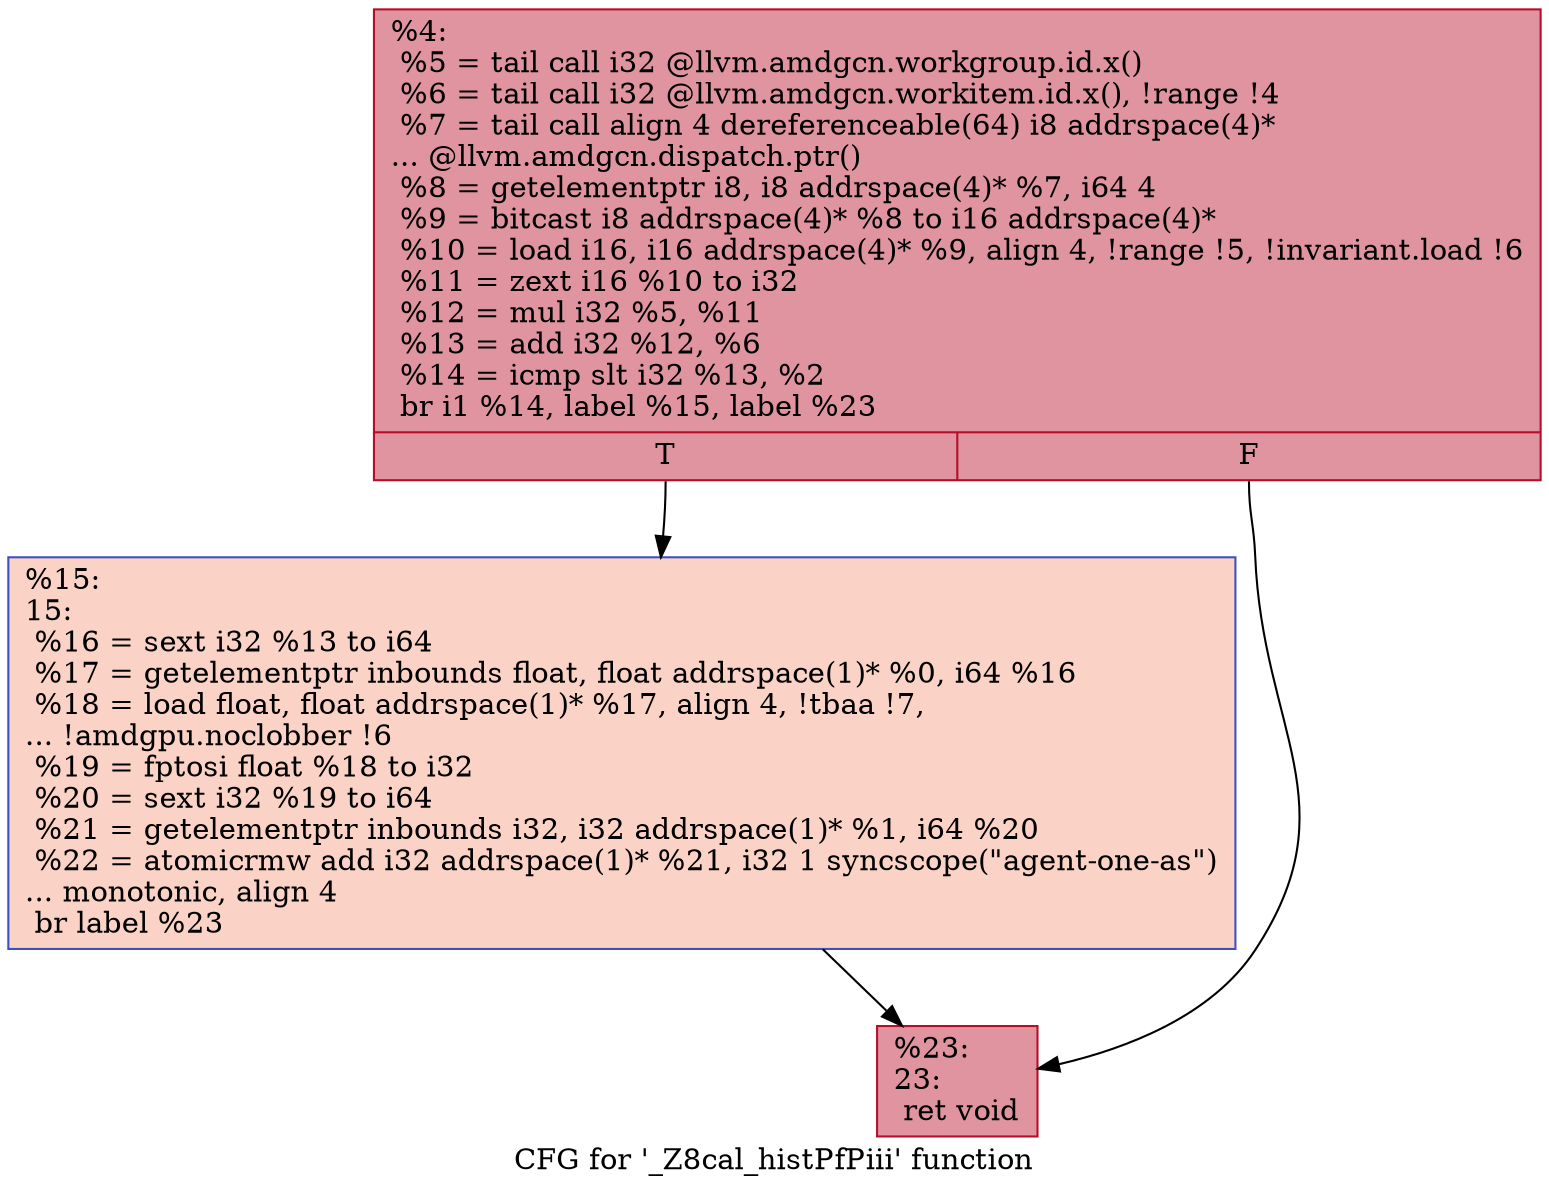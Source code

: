 digraph "CFG for '_Z8cal_histPfPiii' function" {
	label="CFG for '_Z8cal_histPfPiii' function";

	Node0x489e030 [shape=record,color="#b70d28ff", style=filled, fillcolor="#b70d2870",label="{%4:\l  %5 = tail call i32 @llvm.amdgcn.workgroup.id.x()\l  %6 = tail call i32 @llvm.amdgcn.workitem.id.x(), !range !4\l  %7 = tail call align 4 dereferenceable(64) i8 addrspace(4)*\l... @llvm.amdgcn.dispatch.ptr()\l  %8 = getelementptr i8, i8 addrspace(4)* %7, i64 4\l  %9 = bitcast i8 addrspace(4)* %8 to i16 addrspace(4)*\l  %10 = load i16, i16 addrspace(4)* %9, align 4, !range !5, !invariant.load !6\l  %11 = zext i16 %10 to i32\l  %12 = mul i32 %5, %11\l  %13 = add i32 %12, %6\l  %14 = icmp slt i32 %13, %2\l  br i1 %14, label %15, label %23\l|{<s0>T|<s1>F}}"];
	Node0x489e030:s0 -> Node0x489e080;
	Node0x489e030:s1 -> Node0x489ffc0;
	Node0x489e080 [shape=record,color="#3d50c3ff", style=filled, fillcolor="#f59c7d70",label="{%15:\l15:                                               \l  %16 = sext i32 %13 to i64\l  %17 = getelementptr inbounds float, float addrspace(1)* %0, i64 %16\l  %18 = load float, float addrspace(1)* %17, align 4, !tbaa !7,\l... !amdgpu.noclobber !6\l  %19 = fptosi float %18 to i32\l  %20 = sext i32 %19 to i64\l  %21 = getelementptr inbounds i32, i32 addrspace(1)* %1, i64 %20\l  %22 = atomicrmw add i32 addrspace(1)* %21, i32 1 syncscope(\"agent-one-as\")\l... monotonic, align 4\l  br label %23\l}"];
	Node0x489e080 -> Node0x489ffc0;
	Node0x489ffc0 [shape=record,color="#b70d28ff", style=filled, fillcolor="#b70d2870",label="{%23:\l23:                                               \l  ret void\l}"];
}
